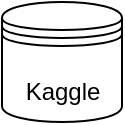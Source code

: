 <mxfile version="23.1.2" type="device">
  <diagram name="Сторінка-1" id="dJlSMIUy5TKb8rZq8K9O">
    <mxGraphModel dx="1050" dy="522" grid="1" gridSize="10" guides="1" tooltips="1" connect="1" arrows="1" fold="1" page="1" pageScale="1" pageWidth="827" pageHeight="1169" math="0" shadow="0">
      <root>
        <mxCell id="0" />
        <mxCell id="1" parent="0" />
        <mxCell id="MhmghLi1Z982ePOb04qm-2" value="" style="shape=datastore;whiteSpace=wrap;html=1;" vertex="1" parent="1">
          <mxGeometry x="80" y="230" width="60" height="60" as="geometry" />
        </mxCell>
        <mxCell id="MhmghLi1Z982ePOb04qm-3" value="Kaggle" style="text;html=1;align=center;verticalAlign=middle;resizable=0;points=[];autosize=1;strokeColor=none;fillColor=none;" vertex="1" parent="1">
          <mxGeometry x="80" y="260" width="60" height="30" as="geometry" />
        </mxCell>
      </root>
    </mxGraphModel>
  </diagram>
</mxfile>
